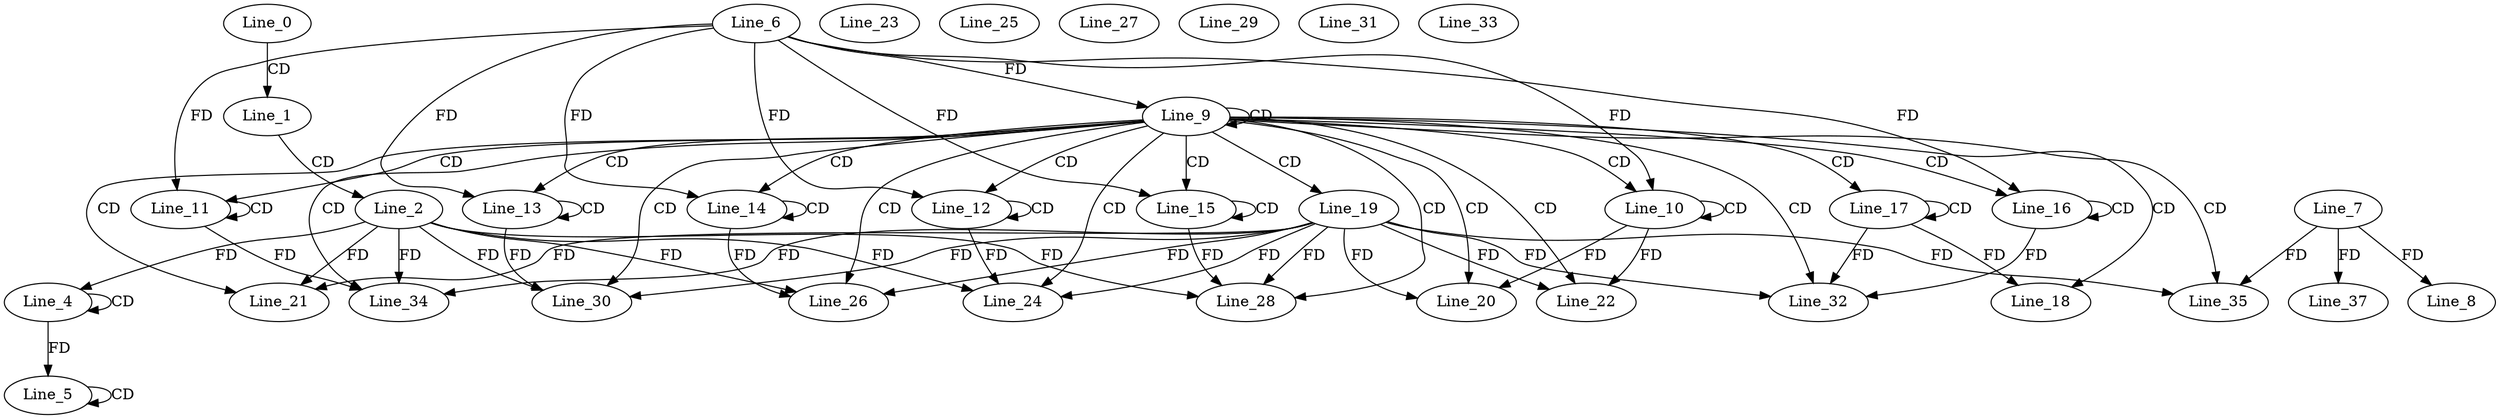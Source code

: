 digraph G {
  Line_0;
  Line_1;
  Line_2;
  Line_4;
  Line_4;
  Line_5;
  Line_5;
  Line_7;
  Line_8;
  Line_6;
  Line_9;
  Line_9;
  Line_9;
  Line_9;
  Line_10;
  Line_10;
  Line_11;
  Line_11;
  Line_12;
  Line_12;
  Line_13;
  Line_13;
  Line_14;
  Line_14;
  Line_15;
  Line_15;
  Line_16;
  Line_16;
  Line_17;
  Line_17;
  Line_18;
  Line_19;
  Line_20;
  Line_20;
  Line_21;
  Line_21;
  Line_22;
  Line_22;
  Line_23;
  Line_23;
  Line_24;
  Line_24;
  Line_25;
  Line_25;
  Line_26;
  Line_26;
  Line_27;
  Line_27;
  Line_28;
  Line_28;
  Line_29;
  Line_29;
  Line_30;
  Line_30;
  Line_31;
  Line_31;
  Line_32;
  Line_32;
  Line_33;
  Line_33;
  Line_34;
  Line_34;
  Line_35;
  Line_35;
  Line_37;
  Line_0 -> Line_1 [ label="CD" ];
  Line_1 -> Line_2 [ label="CD" ];
  Line_4 -> Line_4 [ label="CD" ];
  Line_2 -> Line_4 [ label="FD" ];
  Line_5 -> Line_5 [ label="CD" ];
  Line_4 -> Line_5 [ label="FD" ];
  Line_7 -> Line_8 [ label="FD" ];
  Line_6 -> Line_9 [ label="FD" ];
  Line_9 -> Line_9 [ label="CD" ];
  Line_9 -> Line_10 [ label="CD" ];
  Line_10 -> Line_10 [ label="CD" ];
  Line_6 -> Line_10 [ label="FD" ];
  Line_9 -> Line_11 [ label="CD" ];
  Line_11 -> Line_11 [ label="CD" ];
  Line_6 -> Line_11 [ label="FD" ];
  Line_9 -> Line_12 [ label="CD" ];
  Line_12 -> Line_12 [ label="CD" ];
  Line_6 -> Line_12 [ label="FD" ];
  Line_9 -> Line_13 [ label="CD" ];
  Line_13 -> Line_13 [ label="CD" ];
  Line_6 -> Line_13 [ label="FD" ];
  Line_9 -> Line_14 [ label="CD" ];
  Line_14 -> Line_14 [ label="CD" ];
  Line_6 -> Line_14 [ label="FD" ];
  Line_9 -> Line_15 [ label="CD" ];
  Line_15 -> Line_15 [ label="CD" ];
  Line_6 -> Line_15 [ label="FD" ];
  Line_9 -> Line_16 [ label="CD" ];
  Line_16 -> Line_16 [ label="CD" ];
  Line_6 -> Line_16 [ label="FD" ];
  Line_9 -> Line_17 [ label="CD" ];
  Line_17 -> Line_17 [ label="CD" ];
  Line_9 -> Line_18 [ label="CD" ];
  Line_17 -> Line_18 [ label="FD" ];
  Line_9 -> Line_19 [ label="CD" ];
  Line_9 -> Line_20 [ label="CD" ];
  Line_19 -> Line_20 [ label="FD" ];
  Line_10 -> Line_20 [ label="FD" ];
  Line_9 -> Line_21 [ label="CD" ];
  Line_19 -> Line_21 [ label="FD" ];
  Line_2 -> Line_21 [ label="FD" ];
  Line_9 -> Line_22 [ label="CD" ];
  Line_19 -> Line_22 [ label="FD" ];
  Line_10 -> Line_22 [ label="FD" ];
  Line_9 -> Line_24 [ label="CD" ];
  Line_19 -> Line_24 [ label="FD" ];
  Line_2 -> Line_24 [ label="FD" ];
  Line_12 -> Line_24 [ label="FD" ];
  Line_9 -> Line_26 [ label="CD" ];
  Line_19 -> Line_26 [ label="FD" ];
  Line_2 -> Line_26 [ label="FD" ];
  Line_14 -> Line_26 [ label="FD" ];
  Line_9 -> Line_28 [ label="CD" ];
  Line_19 -> Line_28 [ label="FD" ];
  Line_2 -> Line_28 [ label="FD" ];
  Line_15 -> Line_28 [ label="FD" ];
  Line_9 -> Line_30 [ label="CD" ];
  Line_19 -> Line_30 [ label="FD" ];
  Line_2 -> Line_30 [ label="FD" ];
  Line_13 -> Line_30 [ label="FD" ];
  Line_9 -> Line_32 [ label="CD" ];
  Line_19 -> Line_32 [ label="FD" ];
  Line_17 -> Line_32 [ label="FD" ];
  Line_16 -> Line_32 [ label="FD" ];
  Line_9 -> Line_34 [ label="CD" ];
  Line_19 -> Line_34 [ label="FD" ];
  Line_2 -> Line_34 [ label="FD" ];
  Line_11 -> Line_34 [ label="FD" ];
  Line_9 -> Line_35 [ label="CD" ];
  Line_7 -> Line_35 [ label="FD" ];
  Line_19 -> Line_35 [ label="FD" ];
  Line_7 -> Line_37 [ label="FD" ];
}
